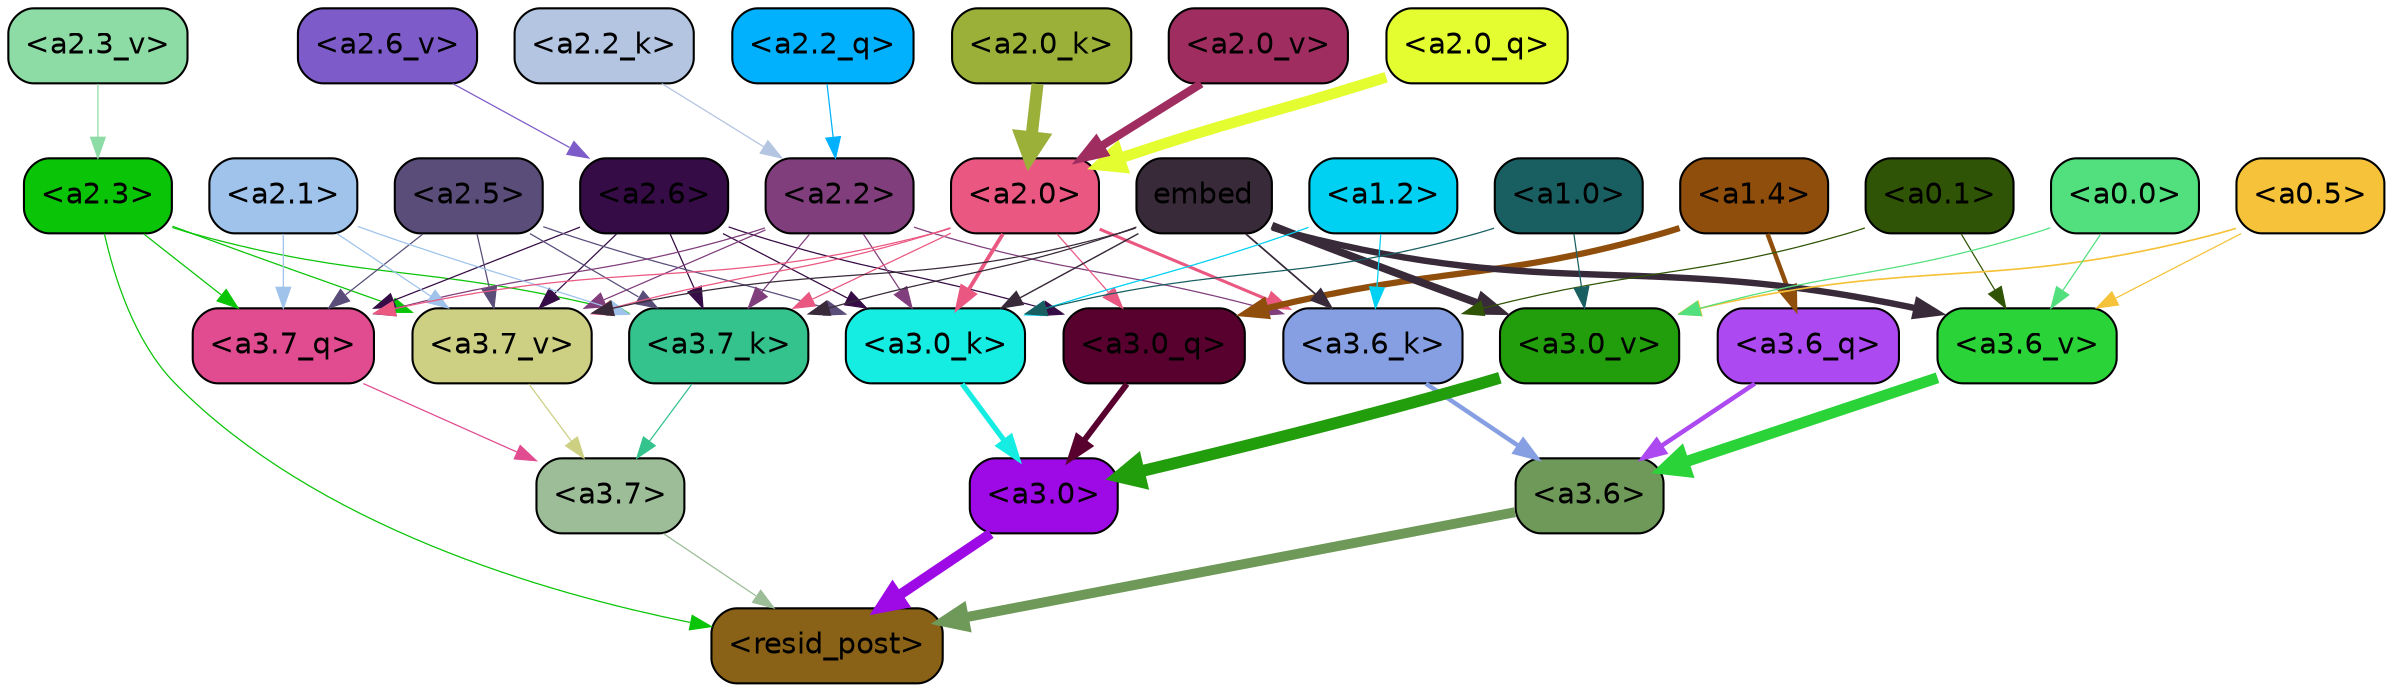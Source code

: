 strict digraph "" {
	graph [bgcolor=transparent,
		layout=dot,
		overlap=false,
		splines=true
	];
	"<a3.7>"	[color=black,
		fillcolor="#9cbd98",
		fontname=Helvetica,
		shape=box,
		style="filled, rounded"];
	"<resid_post>"	[color=black,
		fillcolor="#896117",
		fontname=Helvetica,
		shape=box,
		style="filled, rounded"];
	"<a3.7>" -> "<resid_post>"	[color="#9cbd98",
		penwidth=0.6];
	"<a3.6>"	[color=black,
		fillcolor="#6e9959",
		fontname=Helvetica,
		shape=box,
		style="filled, rounded"];
	"<a3.6>" -> "<resid_post>"	[color="#6e9959",
		penwidth=4.752790808677673];
	"<a3.0>"	[color=black,
		fillcolor="#9e0ae6",
		fontname=Helvetica,
		shape=box,
		style="filled, rounded"];
	"<a3.0>" -> "<resid_post>"	[color="#9e0ae6",
		penwidth=4.897669434547424];
	"<a2.3>"	[color=black,
		fillcolor="#0ac507",
		fontname=Helvetica,
		shape=box,
		style="filled, rounded"];
	"<a2.3>" -> "<resid_post>"	[color="#0ac507",
		penwidth=0.6];
	"<a3.7_q>"	[color=black,
		fillcolor="#e14b90",
		fontname=Helvetica,
		shape=box,
		style="filled, rounded"];
	"<a2.3>" -> "<a3.7_q>"	[color="#0ac507",
		penwidth=0.6];
	"<a3.7_k>"	[color=black,
		fillcolor="#34c28d",
		fontname=Helvetica,
		shape=box,
		style="filled, rounded"];
	"<a2.3>" -> "<a3.7_k>"	[color="#0ac507",
		penwidth=0.6];
	"<a3.7_v>"	[color=black,
		fillcolor="#cdd083",
		fontname=Helvetica,
		shape=box,
		style="filled, rounded"];
	"<a2.3>" -> "<a3.7_v>"	[color="#0ac507",
		penwidth=0.6];
	"<a3.7_q>" -> "<a3.7>"	[color="#e14b90",
		penwidth=0.6];
	"<a3.6_q>"	[color=black,
		fillcolor="#ac49f0",
		fontname=Helvetica,
		shape=box,
		style="filled, rounded"];
	"<a3.6_q>" -> "<a3.6>"	[color="#ac49f0",
		penwidth=2.160832464694977];
	"<a3.0_q>"	[color=black,
		fillcolor="#58012f",
		fontname=Helvetica,
		shape=box,
		style="filled, rounded"];
	"<a3.0_q>" -> "<a3.0>"	[color="#58012f",
		penwidth=2.870753765106201];
	"<a3.7_k>" -> "<a3.7>"	[color="#34c28d",
		penwidth=0.6];
	"<a3.6_k>"	[color=black,
		fillcolor="#869fe2",
		fontname=Helvetica,
		shape=box,
		style="filled, rounded"];
	"<a3.6_k>" -> "<a3.6>"	[color="#869fe2",
		penwidth=2.13908451795578];
	"<a3.0_k>"	[color=black,
		fillcolor="#15ede3",
		fontname=Helvetica,
		shape=box,
		style="filled, rounded"];
	"<a3.0_k>" -> "<a3.0>"	[color="#15ede3",
		penwidth=2.520303964614868];
	"<a3.7_v>" -> "<a3.7>"	[color="#cdd083",
		penwidth=0.6];
	"<a3.6_v>"	[color=black,
		fillcolor="#2ad338",
		fontname=Helvetica,
		shape=box,
		style="filled, rounded"];
	"<a3.6_v>" -> "<a3.6>"	[color="#2ad338",
		penwidth=5.297133803367615];
	"<a3.0_v>"	[color=black,
		fillcolor="#229d0c",
		fontname=Helvetica,
		shape=box,
		style="filled, rounded"];
	"<a3.0_v>" -> "<a3.0>"	[color="#229d0c",
		penwidth=5.680712580680847];
	"<a2.6>"	[color=black,
		fillcolor="#350c45",
		fontname=Helvetica,
		shape=box,
		style="filled, rounded"];
	"<a2.6>" -> "<a3.7_q>"	[color="#350c45",
		penwidth=0.6];
	"<a2.6>" -> "<a3.0_q>"	[color="#350c45",
		penwidth=0.6];
	"<a2.6>" -> "<a3.7_k>"	[color="#350c45",
		penwidth=0.6];
	"<a2.6>" -> "<a3.0_k>"	[color="#350c45",
		penwidth=0.6];
	"<a2.6>" -> "<a3.7_v>"	[color="#350c45",
		penwidth=0.6];
	"<a2.5>"	[color=black,
		fillcolor="#5a4d79",
		fontname=Helvetica,
		shape=box,
		style="filled, rounded"];
	"<a2.5>" -> "<a3.7_q>"	[color="#5a4d79",
		penwidth=0.6];
	"<a2.5>" -> "<a3.7_k>"	[color="#5a4d79",
		penwidth=0.6];
	"<a2.5>" -> "<a3.0_k>"	[color="#5a4d79",
		penwidth=0.6];
	"<a2.5>" -> "<a3.7_v>"	[color="#5a4d79",
		penwidth=0.6];
	"<a2.2>"	[color=black,
		fillcolor="#803e7c",
		fontname=Helvetica,
		shape=box,
		style="filled, rounded"];
	"<a2.2>" -> "<a3.7_q>"	[color="#803e7c",
		penwidth=0.6];
	"<a2.2>" -> "<a3.7_k>"	[color="#803e7c",
		penwidth=0.6];
	"<a2.2>" -> "<a3.6_k>"	[color="#803e7c",
		penwidth=0.6];
	"<a2.2>" -> "<a3.0_k>"	[color="#803e7c",
		penwidth=0.6];
	"<a2.2>" -> "<a3.7_v>"	[color="#803e7c",
		penwidth=0.6];
	"<a2.1>"	[color=black,
		fillcolor="#9fc3eb",
		fontname=Helvetica,
		shape=box,
		style="filled, rounded"];
	"<a2.1>" -> "<a3.7_q>"	[color="#9fc3eb",
		penwidth=0.6];
	"<a2.1>" -> "<a3.7_k>"	[color="#9fc3eb",
		penwidth=0.6];
	"<a2.1>" -> "<a3.7_v>"	[color="#9fc3eb",
		penwidth=0.6];
	"<a2.0>"	[color=black,
		fillcolor="#ea5882",
		fontname=Helvetica,
		shape=box,
		style="filled, rounded"];
	"<a2.0>" -> "<a3.7_q>"	[color="#ea5882",
		penwidth=0.6];
	"<a2.0>" -> "<a3.0_q>"	[color="#ea5882",
		penwidth=0.6];
	"<a2.0>" -> "<a3.7_k>"	[color="#ea5882",
		penwidth=0.6];
	"<a2.0>" -> "<a3.6_k>"	[color="#ea5882",
		penwidth=1.4811622872948647];
	"<a2.0>" -> "<a3.0_k>"	[color="#ea5882",
		penwidth=1.8632715698331594];
	"<a2.0>" -> "<a3.7_v>"	[color="#ea5882",
		penwidth=0.6];
	"<a1.4>"	[color=black,
		fillcolor="#904e0c",
		fontname=Helvetica,
		shape=box,
		style="filled, rounded"];
	"<a1.4>" -> "<a3.6_q>"	[color="#904e0c",
		penwidth=2.1468575447797775];
	"<a1.4>" -> "<a3.0_q>"	[color="#904e0c",
		penwidth=3.0006065368652344];
	embed	[color=black,
		fillcolor="#382a39",
		fontname=Helvetica,
		shape=box,
		style="filled, rounded"];
	embed -> "<a3.7_k>"	[color="#382a39",
		penwidth=0.6];
	embed -> "<a3.6_k>"	[color="#382a39",
		penwidth=0.8410270567983389];
	embed -> "<a3.0_k>"	[color="#382a39",
		penwidth=0.691851794719696];
	embed -> "<a3.7_v>"	[color="#382a39",
		penwidth=0.6];
	embed -> "<a3.6_v>"	[color="#382a39",
		penwidth=3.0758190751075745];
	embed -> "<a3.0_v>"	[color="#382a39",
		penwidth=3.6927278637886047];
	"<a1.2>"	[color=black,
		fillcolor="#00d0f1",
		fontname=Helvetica,
		shape=box,
		style="filled, rounded"];
	"<a1.2>" -> "<a3.6_k>"	[color="#00d0f1",
		penwidth=0.6];
	"<a1.2>" -> "<a3.0_k>"	[color="#00d0f1",
		penwidth=0.6];
	"<a0.1>"	[color=black,
		fillcolor="#305405",
		fontname=Helvetica,
		shape=box,
		style="filled, rounded"];
	"<a0.1>" -> "<a3.6_k>"	[color="#305405",
		penwidth=0.6];
	"<a0.1>" -> "<a3.6_v>"	[color="#305405",
		penwidth=0.6];
	"<a1.0>"	[color=black,
		fillcolor="#195f62",
		fontname=Helvetica,
		shape=box,
		style="filled, rounded"];
	"<a1.0>" -> "<a3.0_k>"	[color="#195f62",
		penwidth=0.6];
	"<a1.0>" -> "<a3.0_v>"	[color="#195f62",
		penwidth=0.6];
	"<a0.5>"	[color=black,
		fillcolor="#f5c239",
		fontname=Helvetica,
		shape=box,
		style="filled, rounded"];
	"<a0.5>" -> "<a3.6_v>"	[color="#f5c239",
		penwidth=0.6];
	"<a0.5>" -> "<a3.0_v>"	[color="#f5c239",
		penwidth=0.8028683364391327];
	"<a0.0>"	[color=black,
		fillcolor="#52e07e",
		fontname=Helvetica,
		shape=box,
		style="filled, rounded"];
	"<a0.0>" -> "<a3.6_v>"	[color="#52e07e",
		penwidth=0.6];
	"<a0.0>" -> "<a3.0_v>"	[color="#52e07e",
		penwidth=0.6];
	"<a2.2_q>"	[color=black,
		fillcolor="#01b1fe",
		fontname=Helvetica,
		shape=box,
		style="filled, rounded"];
	"<a2.2_q>" -> "<a2.2>"	[color="#01b1fe",
		penwidth=0.6];
	"<a2.0_q>"	[color=black,
		fillcolor="#e4fd31",
		fontname=Helvetica,
		shape=box,
		style="filled, rounded"];
	"<a2.0_q>" -> "<a2.0>"	[color="#e4fd31",
		penwidth=5.1847569942474365];
	"<a2.2_k>"	[color=black,
		fillcolor="#b4c5e1",
		fontname=Helvetica,
		shape=box,
		style="filled, rounded"];
	"<a2.2_k>" -> "<a2.2>"	[color="#b4c5e1",
		penwidth=0.6149471998214722];
	"<a2.0_k>"	[color=black,
		fillcolor="#9ab039",
		fontname=Helvetica,
		shape=box,
		style="filled, rounded"];
	"<a2.0_k>" -> "<a2.0>"	[color="#9ab039",
		penwidth=5.773491740226746];
	"<a2.6_v>"	[color=black,
		fillcolor="#7d5cc9",
		fontname=Helvetica,
		shape=box,
		style="filled, rounded"];
	"<a2.6_v>" -> "<a2.6>"	[color="#7d5cc9",
		penwidth=0.6];
	"<a2.3_v>"	[color=black,
		fillcolor="#8ddca5",
		fontname=Helvetica,
		shape=box,
		style="filled, rounded"];
	"<a2.3_v>" -> "<a2.3>"	[color="#8ddca5",
		penwidth=0.6];
	"<a2.0_v>"	[color=black,
		fillcolor="#a02d60",
		fontname=Helvetica,
		shape=box,
		style="filled, rounded"];
	"<a2.0_v>" -> "<a2.0>"	[color="#a02d60",
		penwidth=3.9731863737106323];
}
